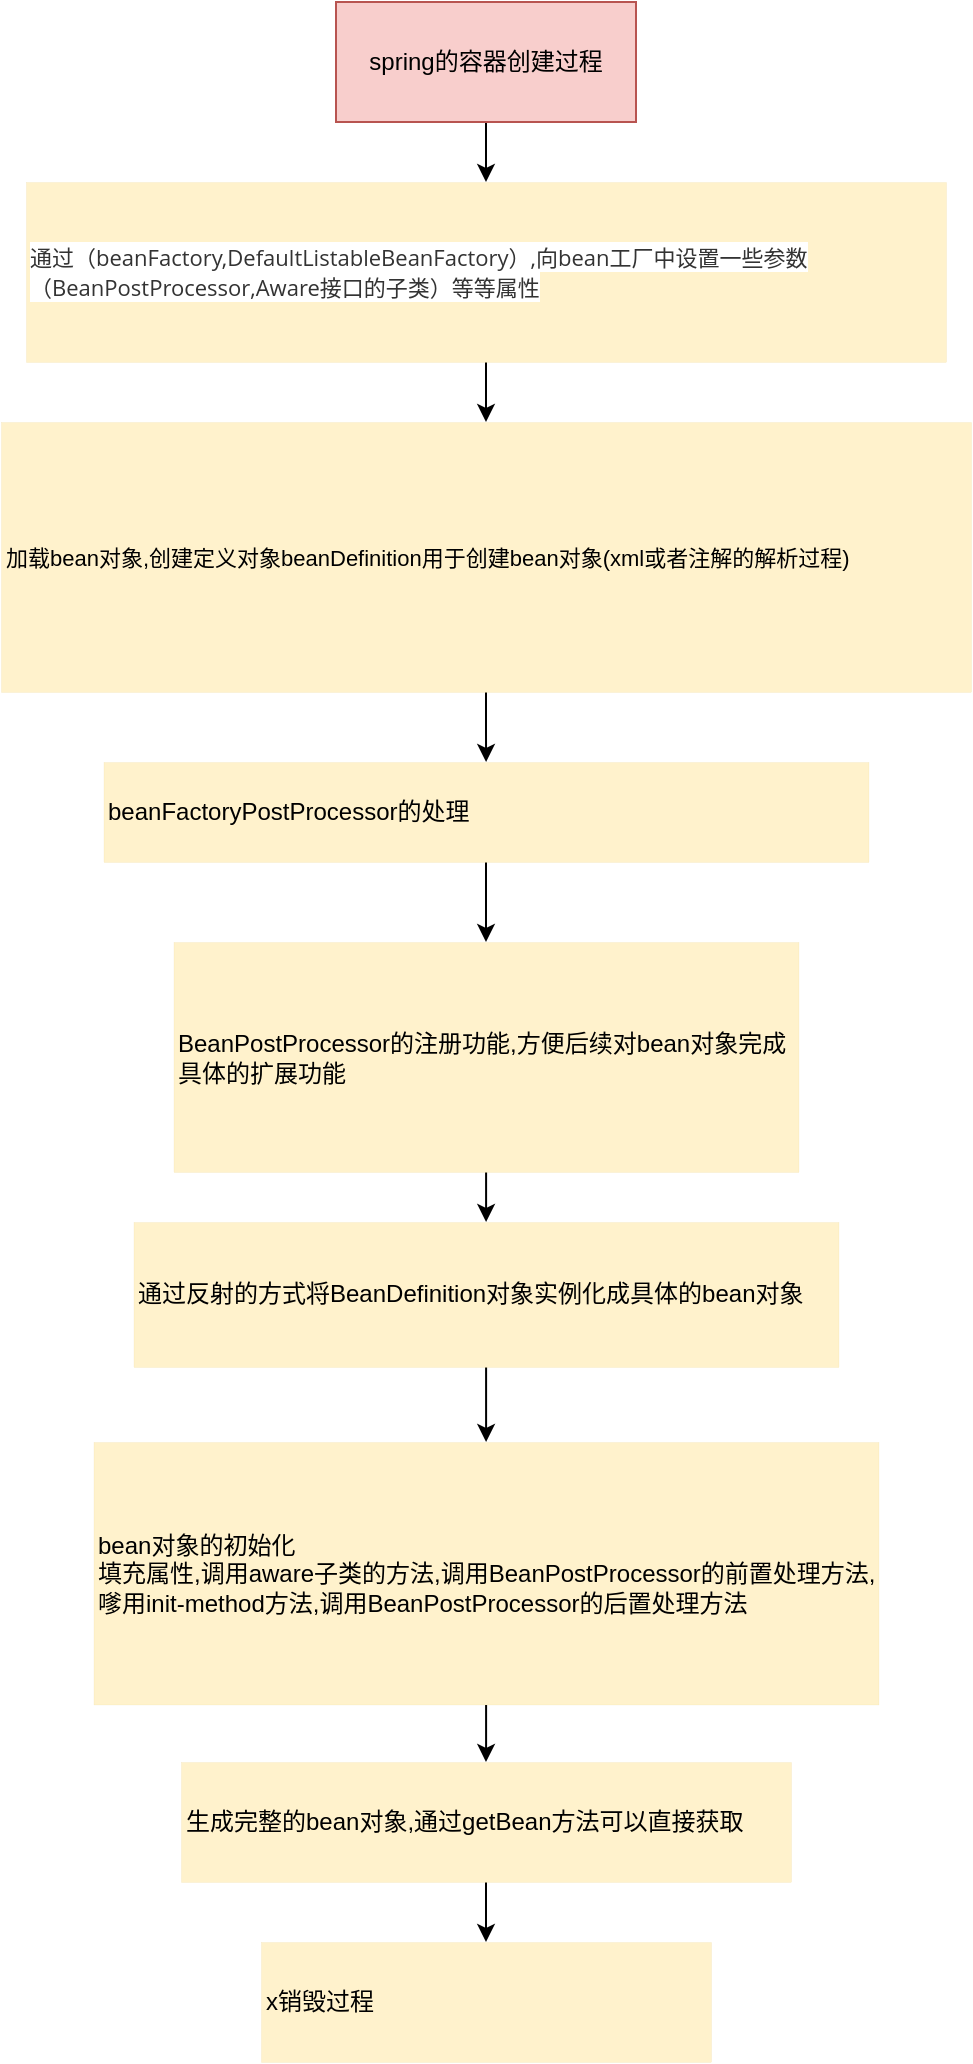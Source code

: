 <mxfile version="20.0.3" type="github">
  <diagram id="-AZNz4xqfqHh4EXn1rlM" name="第 1 页">
    <mxGraphModel dx="913" dy="613" grid="1" gridSize="10" guides="1" tooltips="1" connect="1" arrows="1" fold="1" page="1" pageScale="1" pageWidth="827" pageHeight="1169" math="0" shadow="0">
      <root>
        <mxCell id="0" />
        <mxCell id="1" parent="0" />
        <mxCell id="jEjgb2xcBFfW1WI0vrEP-3" value="" style="edgeStyle=orthogonalEdgeStyle;rounded=0;orthogonalLoop=1;jettySize=auto;html=1;fontSize=11;" edge="1" parent="1" source="jEjgb2xcBFfW1WI0vrEP-1" target="jEjgb2xcBFfW1WI0vrEP-2">
          <mxGeometry relative="1" as="geometry" />
        </mxCell>
        <mxCell id="jEjgb2xcBFfW1WI0vrEP-1" value="spring的容器创建过程" style="rounded=0;whiteSpace=wrap;html=1;fillColor=#f8cecc;strokeColor=#b85450;" vertex="1" parent="1">
          <mxGeometry x="240" y="20" width="150" height="60" as="geometry" />
        </mxCell>
        <mxCell id="jEjgb2xcBFfW1WI0vrEP-5" value="" style="edgeStyle=orthogonalEdgeStyle;rounded=0;orthogonalLoop=1;jettySize=auto;html=1;fontSize=11;" edge="1" parent="1" source="jEjgb2xcBFfW1WI0vrEP-2" target="jEjgb2xcBFfW1WI0vrEP-4">
          <mxGeometry relative="1" as="geometry" />
        </mxCell>
        <mxCell id="jEjgb2xcBFfW1WI0vrEP-2" value="&lt;div style=&quot;&quot;&gt;&lt;span style=&quot;font-size: 11px; background-color: rgb(255, 255, 255); color: rgb(51, 51, 51); font-family: &amp;quot;Open Sans&amp;quot;, &amp;quot;Clear Sans&amp;quot;, &amp;quot;Helvetica Neue&amp;quot;, Helvetica, Arial, &amp;quot;Segoe UI Emoji&amp;quot;, sans-serif; orphans: 4;&quot;&gt;通过（beanFactory,DefaultListableBeanFactory）,向bean工厂中设置一些参数（BeanPostProcessor,Aware接口的子类）等等属性&lt;/span&gt;&lt;/div&gt;" style="rounded=0;whiteSpace=wrap;html=1;perimeterSpacing=0;strokeWidth=0;align=left;fillColor=#fff2cc;strokeColor=#d6b656;gradientColor=none;" vertex="1" parent="1">
          <mxGeometry x="85" y="110" width="460" height="90" as="geometry" />
        </mxCell>
        <mxCell id="jEjgb2xcBFfW1WI0vrEP-7" value="" style="edgeStyle=orthogonalEdgeStyle;rounded=0;orthogonalLoop=1;jettySize=auto;html=1;fontFamily=Helvetica;fontSize=11;" edge="1" parent="1" source="jEjgb2xcBFfW1WI0vrEP-4" target="jEjgb2xcBFfW1WI0vrEP-6">
          <mxGeometry relative="1" as="geometry" />
        </mxCell>
        <mxCell id="jEjgb2xcBFfW1WI0vrEP-4" value="&lt;div style=&quot;orphans: 4;&quot;&gt;&lt;span style=&quot;font-size: 11px; background-color: initial;&quot;&gt;加载bean对象,创建定义对象beanDefinition用于创建bean对象(xml或者注解的解析过程)&lt;/span&gt;&lt;/div&gt;" style="rounded=0;whiteSpace=wrap;html=1;align=left;fillColor=#fff2cc;strokeColor=#d6b656;strokeWidth=0;gradientColor=none;" vertex="1" parent="1">
          <mxGeometry x="72.5" y="230" width="485" height="135" as="geometry" />
        </mxCell>
        <mxCell id="jEjgb2xcBFfW1WI0vrEP-9" value="" style="edgeStyle=orthogonalEdgeStyle;rounded=0;orthogonalLoop=1;jettySize=auto;html=1;fontFamily=Helvetica;fontSize=11;" edge="1" parent="1" source="jEjgb2xcBFfW1WI0vrEP-6" target="jEjgb2xcBFfW1WI0vrEP-8">
          <mxGeometry relative="1" as="geometry" />
        </mxCell>
        <mxCell id="jEjgb2xcBFfW1WI0vrEP-6" value="beanFactoryPostProcessor的处理" style="whiteSpace=wrap;html=1;align=left;fillColor=#fff2cc;strokeColor=#d6b656;rounded=0;strokeWidth=0;gradientColor=none;" vertex="1" parent="1">
          <mxGeometry x="123.75" y="400" width="382.5" height="50" as="geometry" />
        </mxCell>
        <mxCell id="jEjgb2xcBFfW1WI0vrEP-13" value="" style="edgeStyle=orthogonalEdgeStyle;rounded=0;orthogonalLoop=1;jettySize=auto;html=1;fontFamily=Helvetica;fontSize=11;" edge="1" parent="1" source="jEjgb2xcBFfW1WI0vrEP-8" target="jEjgb2xcBFfW1WI0vrEP-12">
          <mxGeometry relative="1" as="geometry" />
        </mxCell>
        <mxCell id="jEjgb2xcBFfW1WI0vrEP-8" value="BeanPostProcessor的注册功能,方便后续对bean对象完成具体的扩展功能" style="whiteSpace=wrap;html=1;align=left;fillColor=#fff2cc;strokeColor=#d6b656;rounded=0;strokeWidth=0;gradientColor=none;" vertex="1" parent="1">
          <mxGeometry x="158.75" y="490" width="312.5" height="115" as="geometry" />
        </mxCell>
        <mxCell id="jEjgb2xcBFfW1WI0vrEP-15" value="" style="edgeStyle=orthogonalEdgeStyle;rounded=0;orthogonalLoop=1;jettySize=auto;html=1;fontFamily=Helvetica;fontSize=11;" edge="1" parent="1" source="jEjgb2xcBFfW1WI0vrEP-12" target="jEjgb2xcBFfW1WI0vrEP-14">
          <mxGeometry relative="1" as="geometry" />
        </mxCell>
        <mxCell id="jEjgb2xcBFfW1WI0vrEP-12" value="通过反射的方式将BeanDefinition对象实例化成具体的bean对象" style="whiteSpace=wrap;html=1;align=left;fillColor=#fff2cc;strokeColor=#d6b656;rounded=0;strokeWidth=0;gradientColor=none;" vertex="1" parent="1">
          <mxGeometry x="138.75" y="630" width="352.5" height="72.5" as="geometry" />
        </mxCell>
        <mxCell id="jEjgb2xcBFfW1WI0vrEP-17" value="" style="edgeStyle=orthogonalEdgeStyle;rounded=0;orthogonalLoop=1;jettySize=auto;html=1;fontFamily=Helvetica;fontSize=11;" edge="1" parent="1" source="jEjgb2xcBFfW1WI0vrEP-14" target="jEjgb2xcBFfW1WI0vrEP-16">
          <mxGeometry relative="1" as="geometry" />
        </mxCell>
        <mxCell id="jEjgb2xcBFfW1WI0vrEP-14" value="bean对象的初始化&lt;br&gt;填充属性,调用aware子类的方法,调用BeanPostProcessor的前置处理方法,嗲用init-method方法,调用BeanPostProcessor的后置处理方法" style="whiteSpace=wrap;html=1;align=left;fillColor=#fff2cc;strokeColor=#d6b656;rounded=0;strokeWidth=0;gradientColor=none;" vertex="1" parent="1">
          <mxGeometry x="118.75" y="740" width="392.5" height="131.25" as="geometry" />
        </mxCell>
        <mxCell id="jEjgb2xcBFfW1WI0vrEP-19" value="" style="edgeStyle=orthogonalEdgeStyle;rounded=0;orthogonalLoop=1;jettySize=auto;html=1;fontFamily=Helvetica;fontSize=11;" edge="1" parent="1" source="jEjgb2xcBFfW1WI0vrEP-16" target="jEjgb2xcBFfW1WI0vrEP-18">
          <mxGeometry relative="1" as="geometry" />
        </mxCell>
        <mxCell id="jEjgb2xcBFfW1WI0vrEP-16" value="生成完整的bean对象,通过getBean方法可以直接获取" style="whiteSpace=wrap;html=1;align=left;fillColor=#fff2cc;strokeColor=#d6b656;rounded=0;strokeWidth=0;gradientColor=none;" vertex="1" parent="1">
          <mxGeometry x="162.5" y="900" width="305" height="60" as="geometry" />
        </mxCell>
        <mxCell id="jEjgb2xcBFfW1WI0vrEP-18" value="x销毁过程" style="whiteSpace=wrap;html=1;align=left;fillColor=#fff2cc;strokeColor=#d6b656;rounded=0;strokeWidth=0;gradientColor=none;" vertex="1" parent="1">
          <mxGeometry x="202.5" y="990" width="225" height="60" as="geometry" />
        </mxCell>
      </root>
    </mxGraphModel>
  </diagram>
</mxfile>
